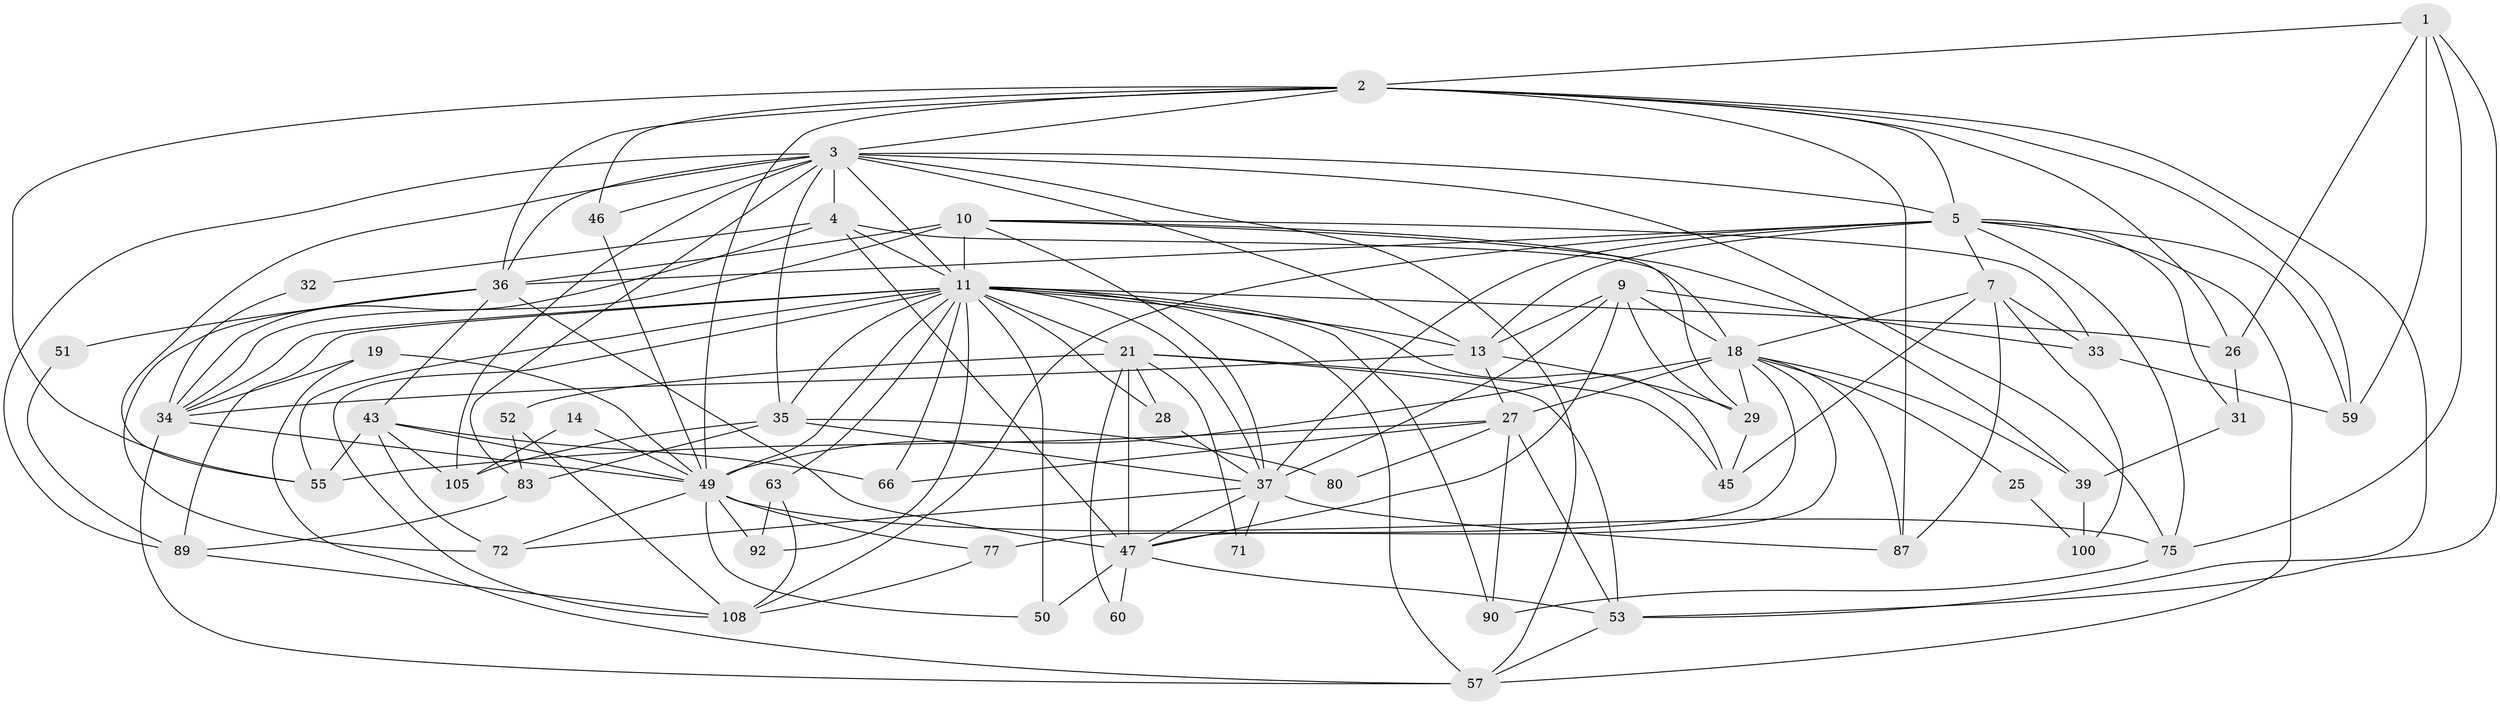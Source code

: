 // original degree distribution, {2: 0.18018018018018017, 4: 0.25225225225225223, 5: 0.23423423423423423, 8: 0.018018018018018018, 7: 0.04504504504504504, 6: 0.06306306306306306, 3: 0.2072072072072072}
// Generated by graph-tools (version 1.1) at 2025/15/03/09/25 04:15:14]
// undirected, 55 vertices, 152 edges
graph export_dot {
graph [start="1"]
  node [color=gray90,style=filled];
  1 [super="+110"];
  2 [super="+6+8"];
  3 [super="+48+15+97"];
  4 [super="+24"];
  5 [super="+16+38+40+96"];
  7;
  9 [super="+61"];
  10 [super="+93+58+102"];
  11 [super="+42+23+12+17+22"];
  13 [super="+84+20+30"];
  14;
  18 [super="+111+67"];
  19;
  21 [super="+69"];
  25;
  26 [super="+41+85"];
  27 [super="+81+44"];
  28;
  29 [super="+65"];
  31;
  32;
  33;
  34 [super="+56+99"];
  35 [super="+106"];
  36 [super="+78"];
  37 [super="+95"];
  39;
  43 [super="+94"];
  45;
  46;
  47 [super="+68+79"];
  49 [super="+86+64"];
  50;
  51;
  52;
  53 [super="+54"];
  55;
  57 [super="+101"];
  59;
  60;
  63;
  66;
  71;
  72;
  75;
  77;
  80;
  83;
  87;
  89 [super="+104"];
  90;
  92;
  100;
  105;
  108;
  1 -- 53;
  1 -- 59;
  1 -- 75;
  1 -- 2;
  1 -- 26;
  2 -- 55;
  2 -- 87;
  2 -- 26;
  2 -- 46;
  2 -- 3 [weight=2];
  2 -- 5;
  2 -- 53;
  2 -- 59;
  2 -- 49;
  2 -- 36;
  3 -- 75;
  3 -- 83;
  3 -- 55;
  3 -- 57;
  3 -- 46;
  3 -- 35;
  3 -- 4;
  3 -- 105;
  3 -- 5;
  3 -- 36;
  3 -- 89;
  3 -- 11;
  3 -- 13;
  4 -- 11;
  4 -- 32;
  4 -- 47;
  4 -- 34;
  4 -- 18 [weight=2];
  5 -- 59;
  5 -- 57;
  5 -- 75;
  5 -- 108;
  5 -- 13 [weight=2];
  5 -- 37;
  5 -- 7;
  5 -- 31;
  5 -- 36 [weight=2];
  7 -- 33;
  7 -- 45;
  7 -- 87;
  7 -- 100;
  7 -- 18;
  9 -- 33;
  9 -- 29;
  9 -- 47;
  9 -- 13;
  9 -- 37;
  9 -- 18;
  10 -- 33;
  10 -- 36 [weight=3];
  10 -- 11;
  10 -- 29;
  10 -- 34;
  10 -- 37;
  10 -- 39;
  11 -- 108;
  11 -- 21 [weight=2];
  11 -- 26 [weight=2];
  11 -- 35;
  11 -- 89;
  11 -- 13 [weight=2];
  11 -- 66;
  11 -- 90;
  11 -- 92;
  11 -- 45;
  11 -- 50;
  11 -- 49;
  11 -- 55;
  11 -- 28;
  11 -- 63;
  11 -- 34;
  11 -- 57;
  11 -- 37;
  13 -- 34;
  13 -- 29;
  13 -- 27 [weight=2];
  14 -- 105;
  14 -- 49;
  18 -- 49 [weight=3];
  18 -- 87;
  18 -- 27;
  18 -- 39;
  18 -- 77;
  18 -- 47;
  18 -- 25;
  18 -- 29;
  19 -- 57;
  19 -- 34;
  19 -- 49;
  21 -- 28;
  21 -- 45;
  21 -- 60;
  21 -- 53;
  21 -- 52;
  21 -- 71;
  21 -- 47;
  25 -- 100;
  26 -- 31;
  27 -- 66;
  27 -- 53;
  27 -- 90;
  27 -- 80;
  27 -- 55;
  28 -- 37;
  29 -- 45;
  31 -- 39;
  32 -- 34;
  33 -- 59;
  34 -- 49;
  34 -- 57;
  35 -- 83;
  35 -- 80;
  35 -- 105;
  35 -- 37;
  36 -- 72;
  36 -- 51;
  36 -- 43;
  36 -- 47;
  37 -- 87;
  37 -- 71;
  37 -- 72;
  37 -- 47;
  39 -- 100;
  43 -- 72;
  43 -- 55;
  43 -- 66;
  43 -- 49;
  43 -- 105;
  46 -- 49;
  47 -- 60;
  47 -- 53;
  47 -- 50;
  49 -- 77;
  49 -- 72;
  49 -- 92;
  49 -- 50;
  49 -- 75;
  51 -- 89;
  52 -- 108;
  52 -- 83;
  53 -- 57;
  63 -- 108;
  63 -- 92;
  75 -- 90;
  77 -- 108;
  83 -- 89;
  89 -- 108;
}
